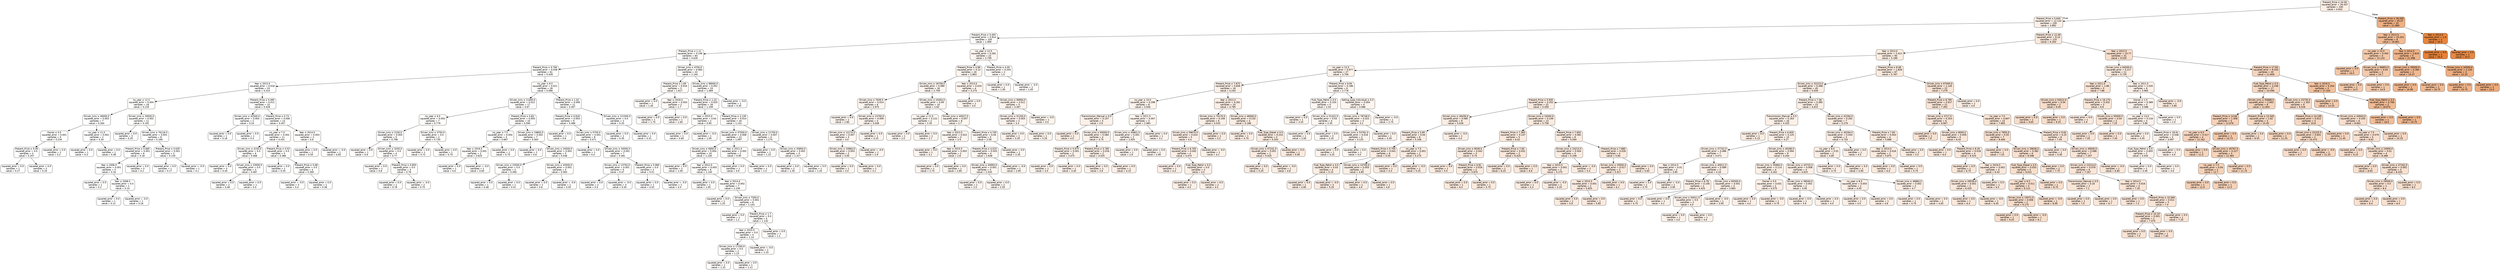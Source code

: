 digraph Tree {
node [shape=box, style="filled, rounded", color="black", fontname="helvetica"] ;
edge [fontname="helvetica"] ;
0 [label=<Present_Price &le; 24.56<br/>squared_error = 26.437<br/>samples = 240<br/>value = 4.642>, fillcolor="#fcefe5"] ;
1 [label=<Present_Price &le; 5.645<br/>squared_error = 12.132<br/>samples = 230<br/>value = 3.892>, fillcolor="#fcf1e9"] ;
0 -> 1 [labeldistance=2.5, labelangle=45, headlabel="True"] ;
2 [label=<Present_Price &le; 3.455<br/>squared_error = 0.914<br/>samples = 105<br/>value = 1.069>, fillcolor="#fefcfa"] ;
1 -> 2 ;
3 [label=<Present_Price &le; 1.11<br/>squared_error = 0.146<br/>samples = 83<br/>value = 0.626>, fillcolor="#fffdfc"] ;
2 -> 3 ;
4 [label=<Present_Price &le; 0.794<br/>squared_error = 0.038<br/>samples = 61<br/>value = 0.439>, fillcolor="#fffefd"] ;
3 -> 4 ;
5 [label=<Year &le; 2013.5<br/>squared_error = 0.018<br/>samples = 33<br/>value = 0.314>, fillcolor="#fffefe"] ;
4 -> 5 ;
6 [label=<no_year &le; 12.5<br/>squared_error = 0.004<br/>samples = 18<br/>value = 0.219>, fillcolor="#fffffe"] ;
5 -> 6 ;
7 [label=<Driven_kms &le; 46000.0<br/>squared_error = 0.003<br/>samples = 7<br/>value = 0.264>, fillcolor="#fffefe"] ;
6 -> 7 ;
8 [label=<Owner &le; 0.5<br/>squared_error = 0.001<br/>samples = 5<br/>value = 0.234>, fillcolor="#fffffe"] ;
7 -> 8 ;
9 [label=<Present_Price &le; 0.49<br/>squared_error = 0.0<br/>samples = 3<br/>value = 0.257>, fillcolor="#fffefe"] ;
8 -> 9 ;
10 [label=<squared_error = 0.0<br/>samples = 1<br/>value = 0.27>, fillcolor="#fffefe"] ;
9 -> 10 ;
11 [label=<squared_error = 0.0<br/>samples = 2<br/>value = 0.25>, fillcolor="#fffefe"] ;
9 -> 11 ;
12 [label=<squared_error = 0.0<br/>samples = 2<br/>value = 0.2>, fillcolor="#fffffe"] ;
8 -> 12 ;
13 [label=<no_year &le; 11.5<br/>squared_error = 0.002<br/>samples = 2<br/>value = 0.34>, fillcolor="#fffefe"] ;
7 -> 13 ;
14 [label=<squared_error = 0.0<br/>samples = 1<br/>value = 0.3>, fillcolor="#fffefe"] ;
13 -> 14 ;
15 [label=<squared_error = 0.0<br/>samples = 1<br/>value = 0.38>, fillcolor="#fffefd"] ;
13 -> 15 ;
16 [label=<Driven_kms &le; 29500.0<br/>squared_error = 0.002<br/>samples = 11<br/>value = 0.191>, fillcolor="#fffffe"] ;
6 -> 16 ;
17 [label=<squared_error = 0.0<br/>samples = 3<br/>value = 0.25>, fillcolor="#fffefe"] ;
16 -> 17 ;
18 [label=<Driven_kms &le; 76116.5<br/>squared_error = 0.001<br/>samples = 8<br/>value = 0.169>, fillcolor="#ffffff"] ;
16 -> 18 ;
19 [label=<Present_Price &le; 0.665<br/>squared_error = 0.001<br/>samples = 6<br/>value = 0.18>, fillcolor="#ffffff"] ;
18 -> 19 ;
20 [label=<Year &le; 2006.0<br/>squared_error = 0.001<br/>samples = 3<br/>value = 0.16>, fillcolor="#ffffff"] ;
19 -> 20 ;
21 [label=<squared_error = 0.0<br/>samples = 1<br/>value = 0.2>, fillcolor="#fffffe"] ;
20 -> 21 ;
22 [label=<Year &le; 2008.5<br/>squared_error = 0.0<br/>samples = 2<br/>value = 0.14>, fillcolor="#ffffff"] ;
20 -> 22 ;
23 [label=<squared_error = 0.0<br/>samples = 1<br/>value = 0.12>, fillcolor="#ffffff"] ;
22 -> 23 ;
24 [label=<squared_error = -0.0<br/>samples = 1<br/>value = 0.16>, fillcolor="#ffffff"] ;
22 -> 24 ;
25 [label=<squared_error = 0.0<br/>samples = 3<br/>value = 0.2>, fillcolor="#fffffe"] ;
19 -> 25 ;
26 [label=<Present_Price &le; 0.635<br/>squared_error = 0.001<br/>samples = 2<br/>value = 0.135>, fillcolor="#ffffff"] ;
18 -> 26 ;
27 [label=<squared_error = 0.0<br/>samples = 1<br/>value = 0.17>, fillcolor="#ffffff"] ;
26 -> 27 ;
28 [label=<squared_error = -0.0<br/>samples = 1<br/>value = 0.1>, fillcolor="#ffffff"] ;
26 -> 28 ;
29 [label=<Present_Price &le; 0.495<br/>squared_error = 0.011<br/>samples = 15<br/>value = 0.428>, fillcolor="#fffefd"] ;
5 -> 29 ;
30 [label=<Driven_kms &le; 42500.0<br/>squared_error = 0.004<br/>samples = 2<br/>value = 0.24>, fillcolor="#fffefe"] ;
29 -> 30 ;
31 [label=<squared_error = 0.0<br/>samples = 1<br/>value = 0.18>, fillcolor="#ffffff"] ;
30 -> 31 ;
32 [label=<squared_error = 0.0<br/>samples = 1<br/>value = 0.3>, fillcolor="#fffefe"] ;
30 -> 32 ;
33 [label=<Present_Price &le; 0.73<br/>squared_error = 0.006<br/>samples = 13<br/>value = 0.457>, fillcolor="#fffefd"] ;
29 -> 33 ;
34 [label=<no_year &le; 7.5<br/>squared_error = 0.002<br/>samples = 11<br/>value = 0.431>, fillcolor="#fffefd"] ;
33 -> 34 ;
35 [label=<Driven_kms &le; 4150.0<br/>squared_error = 0.0<br/>samples = 6<br/>value = 0.468>, fillcolor="#fffefd"] ;
34 -> 35 ;
36 [label=<squared_error = 0.0<br/>samples = 3<br/>value = 0.45>, fillcolor="#fffefd"] ;
35 -> 36 ;
37 [label=<Driven_kms &le; 23000.0<br/>squared_error = 0.0<br/>samples = 3<br/>value = 0.487>, fillcolor="#fffefd"] ;
35 -> 37 ;
38 [label=<squared_error = 0.0<br/>samples = 2<br/>value = 0.48>, fillcolor="#fffefd"] ;
37 -> 38 ;
39 [label=<squared_error = 0.0<br/>samples = 1<br/>value = 0.5>, fillcolor="#fffefd"] ;
37 -> 39 ;
40 [label=<Present_Price &le; 0.53<br/>squared_error = 0.0<br/>samples = 5<br/>value = 0.386>, fillcolor="#fffefd"] ;
34 -> 40 ;
41 [label=<squared_error = 0.0<br/>samples = 1<br/>value = 0.35>, fillcolor="#fffefe"] ;
40 -> 41 ;
42 [label=<Present_Price &le; 0.68<br/>squared_error = 0.0<br/>samples = 4<br/>value = 0.395>, fillcolor="#fffefd"] ;
40 -> 42 ;
43 [label=<squared_error = -0.0<br/>samples = 3<br/>value = 0.4>, fillcolor="#fffefd"] ;
42 -> 43 ;
44 [label=<squared_error = 0.0<br/>samples = 1<br/>value = 0.38>, fillcolor="#fffefd"] ;
42 -> 44 ;
45 [label=<Year &le; 2014.5<br/>squared_error = 0.003<br/>samples = 2<br/>value = 0.6>, fillcolor="#fffdfc"] ;
33 -> 45 ;
46 [label=<squared_error = 0.0<br/>samples = 1<br/>value = 0.55>, fillcolor="#fffdfc"] ;
45 -> 46 ;
47 [label=<squared_error = -0.0<br/>samples = 1<br/>value = 0.65>, fillcolor="#fffdfc"] ;
45 -> 47 ;
48 [label=<no_year &le; 8.5<br/>squared_error = 0.021<br/>samples = 28<br/>value = 0.586>, fillcolor="#fffdfc"] ;
4 -> 48 ;
49 [label=<Driven_kms &le; 11400.0<br/>squared_error = 0.012<br/>samples = 17<br/>value = 0.67>, fillcolor="#fffdfc"] ;
48 -> 49 ;
50 [label=<no_year &le; 6.5<br/>squared_error = 0.003<br/>samples = 7<br/>value = 0.779>, fillcolor="#fefdfb"] ;
49 -> 50 ;
51 [label=<Driven_kms &le; 2150.0<br/>squared_error = 0.003<br/>samples = 5<br/>value = 0.796>, fillcolor="#fefcfb"] ;
50 -> 51 ;
52 [label=<squared_error = 0.0<br/>samples = 1<br/>value = 0.9>, fillcolor="#fefcfa"] ;
51 -> 52 ;
53 [label=<Driven_kms &le; 3250.0<br/>squared_error = 0.0<br/>samples = 4<br/>value = 0.77>, fillcolor="#fffdfb"] ;
51 -> 53 ;
54 [label=<squared_error = 0.0<br/>samples = 1<br/>value = 0.8>, fillcolor="#fefcfb"] ;
53 -> 54 ;
55 [label=<Present_Price &le; 0.855<br/>squared_error = 0.0<br/>samples = 3<br/>value = 0.76>, fillcolor="#fffdfb"] ;
53 -> 55 ;
56 [label=<squared_error = 0.0<br/>samples = 1<br/>value = 0.78>, fillcolor="#fefdfb"] ;
55 -> 56 ;
57 [label=<squared_error = -0.0<br/>samples = 2<br/>value = 0.75>, fillcolor="#fffdfb"] ;
55 -> 57 ;
58 [label=<Driven_kms &le; 3750.0<br/>squared_error = 0.0<br/>samples = 2<br/>value = 0.735>, fillcolor="#fffdfb"] ;
50 -> 58 ;
59 [label=<squared_error = 0.0<br/>samples = 1<br/>value = 0.72>, fillcolor="#fffdfb"] ;
58 -> 59 ;
60 [label=<squared_error = 0.0<br/>samples = 1<br/>value = 0.75>, fillcolor="#fffdfb"] ;
58 -> 60 ;
61 [label=<Present_Price &le; 0.83<br/>squared_error = 0.005<br/>samples = 10<br/>value = 0.594>, fillcolor="#fffdfc"] ;
49 -> 61 ;
62 [label=<no_year &le; 7.5<br/>squared_error = 0.004<br/>samples = 3<br/>value = 0.667>, fillcolor="#fffdfc"] ;
61 -> 62 ;
63 [label=<Year &le; 2016.5<br/>squared_error = 0.001<br/>samples = 2<br/>value = 0.625>, fillcolor="#fffdfc"] ;
62 -> 63 ;
64 [label=<squared_error = 0.0<br/>samples = 1<br/>value = 0.6>, fillcolor="#fffdfc"] ;
63 -> 64 ;
65 [label=<squared_error = -0.0<br/>samples = 1<br/>value = 0.65>, fillcolor="#fffdfc"] ;
63 -> 65 ;
66 [label=<squared_error = 0.0<br/>samples = 1<br/>value = 0.75>, fillcolor="#fffdfb"] ;
62 -> 66 ;
67 [label=<Driven_kms &le; 19800.0<br/>squared_error = 0.002<br/>samples = 7<br/>value = 0.563>, fillcolor="#fffdfc"] ;
61 -> 67 ;
68 [label=<squared_error = 0.0<br/>samples = 2<br/>value = 0.6>, fillcolor="#fffdfc"] ;
67 -> 68 ;
69 [label=<Driven_kms &le; 24500.0<br/>squared_error = 0.002<br/>samples = 5<br/>value = 0.548>, fillcolor="#fffdfc"] ;
67 -> 69 ;
70 [label=<Driven_kms &le; 23500.0<br/>squared_error = 0.0<br/>samples = 2<br/>value = 0.495>, fillcolor="#fffefd"] ;
69 -> 70 ;
71 [label=<squared_error = 0.0<br/>samples = 1<br/>value = 0.48>, fillcolor="#fffefd"] ;
70 -> 71 ;
72 [label=<squared_error = 0.0<br/>samples = 1<br/>value = 0.51>, fillcolor="#fffefd"] ;
70 -> 72 ;
73 [label=<Driven_kms &le; 43500.0<br/>squared_error = 0.001<br/>samples = 3<br/>value = 0.583>, fillcolor="#fffdfc"] ;
69 -> 73 ;
74 [label=<squared_error = 0.0<br/>samples = 2<br/>value = 0.6>, fillcolor="#fffdfc"] ;
73 -> 74 ;
75 [label=<squared_error = -0.0<br/>samples = 1<br/>value = 0.55>, fillcolor="#fffdfc"] ;
73 -> 75 ;
76 [label=<Present_Price &le; 1.02<br/>squared_error = 0.006<br/>samples = 11<br/>value = 0.457>, fillcolor="#fffefd"] ;
48 -> 76 ;
77 [label=<Present_Price &le; 0.818<br/>squared_error = 0.003<br/>samples = 9<br/>value = 0.486>, fillcolor="#fffefd"] ;
76 -> 77 ;
78 [label=<squared_error = 0.0<br/>samples = 1<br/>value = 0.6>, fillcolor="#fffdfc"] ;
77 -> 78 ;
79 [label=<Driven_kms &le; 5750.0<br/>squared_error = 0.001<br/>samples = 8<br/>value = 0.471>, fillcolor="#fffefd"] ;
77 -> 79 ;
80 [label=<squared_error = 0.0<br/>samples = 1<br/>value = 0.4>, fillcolor="#fffefd"] ;
79 -> 80 ;
81 [label=<Driven_kms &le; 34500.0<br/>squared_error = 0.001<br/>samples = 7<br/>value = 0.481>, fillcolor="#fffefd"] ;
79 -> 81 ;
82 [label=<Driven_kms &le; 13750.0<br/>squared_error = 0.001<br/>samples = 5<br/>value = 0.47>, fillcolor="#fffefd"] ;
81 -> 82 ;
83 [label=<squared_error = 0.0<br/>samples = 2<br/>value = 0.5>, fillcolor="#fffefd"] ;
82 -> 83 ;
84 [label=<squared_error = -0.0<br/>samples = 3<br/>value = 0.45>, fillcolor="#fffefd"] ;
82 -> 84 ;
85 [label=<Present_Price &le; 0.965<br/>squared_error = 0.0<br/>samples = 2<br/>value = 0.51>, fillcolor="#fffefd"] ;
81 -> 85 ;
86 [label=<squared_error = 0.0<br/>samples = 1<br/>value = 0.52>, fillcolor="#fffdfd"] ;
85 -> 86 ;
87 [label=<squared_error = -0.0<br/>samples = 1<br/>value = 0.5>, fillcolor="#fffefd"] ;
85 -> 87 ;
88 [label=<Driven_kms &le; 121500.0<br/>squared_error = 0.0<br/>samples = 2<br/>value = 0.33>, fillcolor="#fffefe"] ;
76 -> 88 ;
89 [label=<squared_error = 0.0<br/>samples = 1<br/>value = 0.35>, fillcolor="#fffefe"] ;
88 -> 89 ;
90 [label=<squared_error = 0.0<br/>samples = 1<br/>value = 0.31>, fillcolor="#fffefe"] ;
88 -> 90 ;
91 [label=<Driven_kms &le; 4700.0<br/>squared_error = 0.083<br/>samples = 22<br/>value = 1.144>, fillcolor="#fefbf9"] ;
3 -> 91 ;
92 [label=<Present_Price &le; 1.69<br/>squared_error = 0.016<br/>samples = 3<br/>value = 1.617>, fillcolor="#fefaf6"] ;
91 -> 92 ;
93 [label=<squared_error = 0.0<br/>samples = 1<br/>value = 1.45>, fillcolor="#fefaf7"] ;
92 -> 93 ;
94 [label=<Year &le; 2016.5<br/>squared_error = 0.003<br/>samples = 2<br/>value = 1.7>, fillcolor="#fef9f6"] ;
92 -> 94 ;
95 [label=<squared_error = 0.0<br/>samples = 1<br/>value = 1.75>, fillcolor="#fef9f6"] ;
94 -> 95 ;
96 [label=<squared_error = 0.0<br/>samples = 1<br/>value = 1.65>, fillcolor="#fef9f6"] ;
94 -> 96 ;
97 [label=<Driven_kms &le; 88500.0<br/>squared_error = 0.052<br/>samples = 19<br/>value = 1.069>, fillcolor="#fefcfa"] ;
91 -> 97 ;
98 [label=<Present_Price &le; 1.23<br/>squared_error = 0.025<br/>samples = 18<br/>value = 1.109>, fillcolor="#fefbf9"] ;
97 -> 98 ;
99 [label=<Year &le; 2015.0<br/>squared_error = 0.04<br/>samples = 2<br/>value = 0.85>, fillcolor="#fefcfb"] ;
98 -> 99 ;
100 [label=<squared_error = 0.0<br/>samples = 1<br/>value = 0.65>, fillcolor="#fffdfc"] ;
99 -> 100 ;
101 [label=<squared_error = -0.0<br/>samples = 1<br/>value = 1.05>, fillcolor="#fefcfa"] ;
99 -> 101 ;
102 [label=<Present_Price &le; 2.135<br/>squared_error = 0.014<br/>samples = 16<br/>value = 1.141>, fillcolor="#fefbf9"] ;
98 -> 102 ;
103 [label=<Driven_kms &le; 37500.0<br/>squared_error = 0.008<br/>samples = 12<br/>value = 1.097>, fillcolor="#fefbf9"] ;
102 -> 103 ;
104 [label=<Driven_kms &le; 5850.0<br/>squared_error = 0.004<br/>samples = 10<br/>value = 1.126>, fillcolor="#fefbf9"] ;
103 -> 104 ;
105 [label=<squared_error = 0.0<br/>samples = 2<br/>value = 1.05>, fillcolor="#fefcfa"] ;
104 -> 105 ;
106 [label=<Year &le; 2012.0<br/>squared_error = 0.003<br/>samples = 8<br/>value = 1.145>, fillcolor="#fefbf9"] ;
104 -> 106 ;
107 [label=<squared_error = 0.0<br/>samples = 1<br/>value = 1.05>, fillcolor="#fefcfa"] ;
106 -> 107 ;
108 [label=<Year &le; 2014.0<br/>squared_error = 0.002<br/>samples = 7<br/>value = 1.159>, fillcolor="#fefbf9"] ;
106 -> 108 ;
109 [label=<squared_error = 0.0<br/>samples = 1<br/>value = 1.25>, fillcolor="#fefbf8"] ;
108 -> 109 ;
110 [label=<Driven_kms &le; 7350.0<br/>squared_error = 0.001<br/>samples = 6<br/>value = 1.143>, fillcolor="#fefbf9"] ;
108 -> 110 ;
111 [label=<squared_error = 0.0<br/>samples = 1<br/>value = 1.2>, fillcolor="#fefbf9"] ;
110 -> 111 ;
112 [label=<Present_Price &le; 1.7<br/>squared_error = 0.0<br/>samples = 5<br/>value = 1.132>, fillcolor="#fefbf9"] ;
110 -> 112 ;
113 [label=<Year &le; 2015.5<br/>squared_error = 0.0<br/>samples = 4<br/>value = 1.14>, fillcolor="#fefbf9"] ;
112 -> 113 ;
114 [label=<Driven_kms &le; 17250.0<br/>squared_error = 0.0<br/>samples = 2<br/>value = 1.13>, fillcolor="#fefbf9"] ;
113 -> 114 ;
115 [label=<squared_error = 0.0<br/>samples = 1<br/>value = 1.15>, fillcolor="#fefbf9"] ;
114 -> 115 ;
116 [label=<squared_error = 0.0<br/>samples = 1<br/>value = 1.11>, fillcolor="#fefbf9"] ;
114 -> 116 ;
117 [label=<squared_error = -0.0<br/>samples = 2<br/>value = 1.15>, fillcolor="#fefbf9"] ;
113 -> 117 ;
118 [label=<squared_error = 0.0<br/>samples = 1<br/>value = 1.1>, fillcolor="#fefbf9"] ;
112 -> 118 ;
119 [label=<Year &le; 2011.0<br/>squared_error = 0.002<br/>samples = 2<br/>value = 0.95>, fillcolor="#fefcfa"] ;
103 -> 119 ;
120 [label=<squared_error = 0.0<br/>samples = 1<br/>value = 0.9>, fillcolor="#fefcfa"] ;
119 -> 120 ;
121 [label=<squared_error = 0.0<br/>samples = 1<br/>value = 1.0>, fillcolor="#fefcfa"] ;
119 -> 121 ;
122 [label=<Driven_kms &le; 11750.0<br/>squared_error = 0.007<br/>samples = 4<br/>value = 1.275>, fillcolor="#fefbf8"] ;
102 -> 122 ;
123 [label=<squared_error = 0.0<br/>samples = 1<br/>value = 1.15>, fillcolor="#fefbf9"] ;
122 -> 123 ;
124 [label=<Driven_kms &le; 35850.0<br/>squared_error = 0.002<br/>samples = 3<br/>value = 1.317>, fillcolor="#fefbf8"] ;
122 -> 124 ;
125 [label=<squared_error = 0.0<br/>samples = 2<br/>value = 1.35>, fillcolor="#fefaf8"] ;
124 -> 125 ;
126 [label=<squared_error = 0.0<br/>samples = 1<br/>value = 1.25>, fillcolor="#fefbf8"] ;
124 -> 126 ;
127 [label=<squared_error = -0.0<br/>samples = 1<br/>value = 0.35>, fillcolor="#fffefe"] ;
97 -> 127 ;
128 [label=<no_year &le; 12.5<br/>squared_error = 0.281<br/>samples = 22<br/>value = 2.739>, fillcolor="#fdf5f0"] ;
2 -> 128 ;
129 [label=<Present_Price &le; 4.99<br/>squared_error = 0.12<br/>samples = 20<br/>value = 2.863>, fillcolor="#fdf5ef"] ;
128 -> 129 ;
130 [label=<Driven_kms &le; 18758.5<br/>squared_error = 0.089<br/>samples = 16<br/>value = 2.759>, fillcolor="#fdf5f0"] ;
129 -> 130 ;
131 [label=<Driven_kms &le; 7639.5<br/>squared_error = 0.014<br/>samples = 6<br/>value = 2.975>, fillcolor="#fdf5ef"] ;
130 -> 131 ;
132 [label=<squared_error = 0.0<br/>samples = 2<br/>value = 2.85>, fillcolor="#fdf5ef"] ;
131 -> 132 ;
133 [label=<Driven_kms &le; 13750.0<br/>squared_error = 0.009<br/>samples = 4<br/>value = 3.038>, fillcolor="#fdf4ee"] ;
131 -> 133 ;
134 [label=<Driven_kms &le; 12174.5<br/>squared_error = 0.007<br/>samples = 3<br/>value = 3.0>, fillcolor="#fdf5ef"] ;
133 -> 134 ;
135 [label=<Driven_kms &le; 10964.0<br/>squared_error = 0.003<br/>samples = 2<br/>value = 3.05>, fillcolor="#fdf4ee"] ;
134 -> 135 ;
136 [label=<squared_error = 0.0<br/>samples = 1<br/>value = 3.0>, fillcolor="#fdf5ef"] ;
135 -> 136 ;
137 [label=<squared_error = 0.0<br/>samples = 1<br/>value = 3.1>, fillcolor="#fdf4ee"] ;
135 -> 137 ;
138 [label=<squared_error = -0.0<br/>samples = 1<br/>value = 2.9>, fillcolor="#fdf5ef"] ;
134 -> 138 ;
139 [label=<squared_error = 0.0<br/>samples = 1<br/>value = 3.15>, fillcolor="#fdf4ee"] ;
133 -> 139 ;
140 [label=<Driven_kms &le; 24354.5<br/>squared_error = 0.09<br/>samples = 10<br/>value = 2.63>, fillcolor="#fdf6f1"] ;
130 -> 140 ;
141 [label=<no_year &le; 11.5<br/>squared_error = 0.122<br/>samples = 2<br/>value = 2.35>, fillcolor="#fdf7f2"] ;
140 -> 141 ;
142 [label=<squared_error = 0.0<br/>samples = 1<br/>value = 2.0>, fillcolor="#fef8f4"] ;
141 -> 142 ;
143 [label=<squared_error = 0.0<br/>samples = 1<br/>value = 2.7>, fillcolor="#fdf6f0"] ;
141 -> 143 ;
144 [label=<Driven_kms &le; 40527.5<br/>squared_error = 0.057<br/>samples = 8<br/>value = 2.7>, fillcolor="#fdf6f0"] ;
140 -> 144 ;
145 [label=<Year &le; 2013.5<br/>squared_error = 0.022<br/>samples = 3<br/>value = 2.9>, fillcolor="#fdf5ef"] ;
144 -> 145 ;
146 [label=<squared_error = 0.0<br/>samples = 1<br/>value = 3.1>, fillcolor="#fdf4ee"] ;
145 -> 146 ;
147 [label=<Year &le; 2015.5<br/>squared_error = 0.003<br/>samples = 2<br/>value = 2.8>, fillcolor="#fdf5f0"] ;
145 -> 147 ;
148 [label=<squared_error = 0.0<br/>samples = 1<br/>value = 2.75>, fillcolor="#fdf5f0"] ;
147 -> 148 ;
149 [label=<squared_error = 0.0<br/>samples = 1<br/>value = 2.85>, fillcolor="#fdf5ef"] ;
147 -> 149 ;
150 [label=<Present_Price &le; 4.745<br/>squared_error = 0.04<br/>samples = 5<br/>value = 2.58>, fillcolor="#fdf6f1"] ;
144 -> 150 ;
151 [label=<Present_Price &le; 4.515<br/>squared_error = 0.033<br/>samples = 4<br/>value = 2.638>, fillcolor="#fdf6f1"] ;
150 -> 151 ;
152 [label=<Driven_kms &le; 45993.0<br/>squared_error = 0.001<br/>samples = 3<br/>value = 2.533>, fillcolor="#fdf6f1"] ;
151 -> 152 ;
153 [label=<squared_error = 0.0<br/>samples = 1<br/>value = 2.5>, fillcolor="#fdf6f1"] ;
152 -> 153 ;
154 [label=<squared_error = 0.0<br/>samples = 2<br/>value = 2.55>, fillcolor="#fdf6f1"] ;
152 -> 154 ;
155 [label=<squared_error = -0.0<br/>samples = 1<br/>value = 2.95>, fillcolor="#fdf5ef"] ;
151 -> 155 ;
156 [label=<squared_error = 0.0<br/>samples = 1<br/>value = 2.35>, fillcolor="#fdf7f2"] ;
150 -> 156 ;
157 [label=<Year &le; 2013.0<br/>squared_error = 0.033<br/>samples = 4<br/>value = 3.275>, fillcolor="#fdf4ed"] ;
129 -> 157 ;
158 [label=<squared_error = 0.0<br/>samples = 1<br/>value = 3.0>, fillcolor="#fdf5ef"] ;
157 -> 158 ;
159 [label=<Driven_kms &le; 36994.0<br/>squared_error = 0.011<br/>samples = 3<br/>value = 3.367>, fillcolor="#fdf3ec"] ;
157 -> 159 ;
160 [label=<Driven_kms &le; 31250.0<br/>squared_error = 0.003<br/>samples = 2<br/>value = 3.3>, fillcolor="#fdf3ed"] ;
159 -> 160 ;
161 [label=<squared_error = 0.0<br/>samples = 1<br/>value = 3.35>, fillcolor="#fdf3ed"] ;
160 -> 161 ;
162 [label=<squared_error = 0.0<br/>samples = 1<br/>value = 3.25>, fillcolor="#fdf4ed"] ;
160 -> 162 ;
163 [label=<squared_error = -0.0<br/>samples = 1<br/>value = 3.5>, fillcolor="#fcf3ec"] ;
159 -> 163 ;
164 [label=<Present_Price &le; 4.05<br/>squared_error = 0.203<br/>samples = 2<br/>value = 1.5>, fillcolor="#fefaf7"] ;
128 -> 164 ;
165 [label=<squared_error = 0.0<br/>samples = 1<br/>value = 1.95>, fillcolor="#fef8f5"] ;
164 -> 165 ;
166 [label=<squared_error = -0.0<br/>samples = 1<br/>value = 1.05>, fillcolor="#fefcfa"] ;
164 -> 166 ;
167 [label=<Present_Price &le; 12.49<br/>squared_error = 9.23<br/>samples = 125<br/>value = 6.264>, fillcolor="#fae9dc"] ;
1 -> 167 ;
168 [label=<Year &le; 2013.5<br/>squared_error = 2.412<br/>samples = 94<br/>value = 5.189>, fillcolor="#fbede2"] ;
167 -> 168 ;
169 [label=<no_year &le; 12.5<br/>squared_error = 0.977<br/>samples = 27<br/>value = 3.756>, fillcolor="#fcf2ea"] ;
168 -> 169 ;
170 [label=<Present_Price &le; 7.875<br/>squared_error = 0.656<br/>samples = 18<br/>value = 4.244>, fillcolor="#fcf0e7"] ;
169 -> 170 ;
171 [label=<no_year &le; 10.5<br/>squared_error = 0.298<br/>samples = 8<br/>value = 3.556>, fillcolor="#fcf3eb"] ;
170 -> 171 ;
172 [label=<Transmission_Manual &le; 0.5<br/>squared_error = 0.157<br/>samples = 5<br/>value = 3.9>, fillcolor="#fcf1e9"] ;
171 -> 172 ;
173 [label=<squared_error = 0.0<br/>samples = 1<br/>value = 4.5>, fillcolor="#fcefe6"] ;
172 -> 173 ;
174 [label=<Driven_kms &le; 50000.0<br/>squared_error = 0.084<br/>samples = 4<br/>value = 3.75>, fillcolor="#fcf2ea"] ;
172 -> 174 ;
175 [label=<Present_Price &le; 5.975<br/>squared_error = 0.001<br/>samples = 2<br/>value = 3.475>, fillcolor="#fcf3ec"] ;
174 -> 175 ;
176 [label=<squared_error = 0.0<br/>samples = 1<br/>value = 3.5>, fillcolor="#fcf3ec"] ;
175 -> 176 ;
177 [label=<squared_error = 0.0<br/>samples = 1<br/>value = 3.45>, fillcolor="#fdf3ec"] ;
175 -> 177 ;
178 [label=<Present_Price &le; 5.785<br/>squared_error = 0.016<br/>samples = 2<br/>value = 4.025>, fillcolor="#fcf1e9"] ;
174 -> 178 ;
179 [label=<squared_error = 0.0<br/>samples = 1<br/>value = 3.9>, fillcolor="#fcf1e9"] ;
178 -> 179 ;
180 [label=<squared_error = 0.0<br/>samples = 1<br/>value = 4.15>, fillcolor="#fcf0e8"] ;
178 -> 180 ;
181 [label=<Year &le; 2011.5<br/>squared_error = 0.007<br/>samples = 3<br/>value = 2.983>, fillcolor="#fdf5ef"] ;
171 -> 181 ;
182 [label=<Driven_kms &le; 40801.0<br/>squared_error = 0.001<br/>samples = 2<br/>value = 2.925>, fillcolor="#fdf5ef"] ;
181 -> 182 ;
183 [label=<squared_error = 0.0<br/>samples = 1<br/>value = 2.9>, fillcolor="#fdf5ef"] ;
182 -> 183 ;
184 [label=<squared_error = 0.0<br/>samples = 1<br/>value = 2.95>, fillcolor="#fdf5ef"] ;
182 -> 184 ;
185 [label=<squared_error = 0.0<br/>samples = 1<br/>value = 3.1>, fillcolor="#fdf4ee"] ;
181 -> 185 ;
186 [label=<Year &le; 2012.5<br/>squared_error = 0.261<br/>samples = 10<br/>value = 4.795>, fillcolor="#fceee4"] ;
170 -> 186 ;
187 [label=<Driven_kms &le; 70170.5<br/>squared_error = 0.109<br/>samples = 6<br/>value = 4.533>, fillcolor="#fcefe6"] ;
186 -> 187 ;
188 [label=<Driven_kms &le; 59670.5<br/>squared_error = 0.024<br/>samples = 5<br/>value = 4.4>, fillcolor="#fcefe7"] ;
187 -> 188 ;
189 [label=<Present_Price &le; 8.705<br/>squared_error = 0.002<br/>samples = 4<br/>value = 4.475>, fillcolor="#fcefe6"] ;
188 -> 189 ;
190 [label=<squared_error = 0.0<br/>samples = 1<br/>value = 4.4>, fillcolor="#fcefe7"] ;
189 -> 190 ;
191 [label=<Fuel_Type_Petrol &le; 0.5<br/>squared_error = 0.0<br/>samples = 3<br/>value = 4.5>, fillcolor="#fcefe6"] ;
189 -> 191 ;
192 [label=<squared_error = 0.0<br/>samples = 1<br/>value = 4.5>, fillcolor="#fcefe6"] ;
191 -> 192 ;
193 [label=<squared_error = 0.0<br/>samples = 2<br/>value = 4.5>, fillcolor="#fcefe6"] ;
191 -> 193 ;
194 [label=<squared_error = -0.0<br/>samples = 1<br/>value = 4.1>, fillcolor="#fcf1e8"] ;
188 -> 194 ;
195 [label=<squared_error = 0.0<br/>samples = 1<br/>value = 5.2>, fillcolor="#fbede2"] ;
187 -> 195 ;
196 [label=<Driven_kms &le; 46000.0<br/>squared_error = 0.232<br/>samples = 4<br/>value = 5.188>, fillcolor="#fbede2"] ;
186 -> 196 ;
197 [label=<squared_error = 0.0<br/>samples = 1<br/>value = 4.75>, fillcolor="#fceee5"] ;
196 -> 197 ;
198 [label=<Fuel_Type_Diesel &le; 0.5<br/>squared_error = 0.224<br/>samples = 3<br/>value = 5.333>, fillcolor="#fbece1"] ;
196 -> 198 ;
199 [label=<Driven_kms &le; 57241.5<br/>squared_error = 0.051<br/>samples = 2<br/>value = 5.025>, fillcolor="#fbede3"] ;
198 -> 199 ;
200 [label=<squared_error = 0.0<br/>samples = 1<br/>value = 5.25>, fillcolor="#fbece2"] ;
199 -> 200 ;
201 [label=<squared_error = -0.0<br/>samples = 1<br/>value = 4.8>, fillcolor="#fbeee4"] ;
199 -> 201 ;
202 [label=<squared_error = 0.0<br/>samples = 1<br/>value = 5.95>, fillcolor="#fbeade"] ;
198 -> 202 ;
203 [label=<Present_Price &le; 8.94<br/>squared_error = 0.186<br/>samples = 9<br/>value = 2.778>, fillcolor="#fdf5f0"] ;
169 -> 203 ;
204 [label=<Fuel_Type_Petrol &le; 0.5<br/>squared_error = 0.154<br/>samples = 5<br/>value = 2.53>, fillcolor="#fdf6f1"] ;
203 -> 204 ;
205 [label=<squared_error = 0.0<br/>samples = 1<br/>value = 3.25>, fillcolor="#fdf4ed"] ;
204 -> 205 ;
206 [label=<Driven_kms &le; 51322.5<br/>squared_error = 0.03<br/>samples = 4<br/>value = 2.35>, fillcolor="#fdf7f2"] ;
204 -> 206 ;
207 [label=<squared_error = 0.0<br/>samples = 1<br/>value = 2.65>, fillcolor="#fdf6f1"] ;
206 -> 207 ;
208 [label=<squared_error = 0.0<br/>samples = 3<br/>value = 2.25>, fillcolor="#fdf7f3"] ;
206 -> 208 ;
209 [label=<Selling_type_Individual &le; 0.5<br/>squared_error = 0.054<br/>samples = 4<br/>value = 3.088>, fillcolor="#fdf4ee"] ;
203 -> 209 ;
210 [label=<Driven_kms &le; 78748.0<br/>squared_error = 0.022<br/>samples = 3<br/>value = 3.2>, fillcolor="#fdf4ed"] ;
209 -> 210 ;
211 [label=<Driven_kms &le; 53781.0<br/>squared_error = 0.016<br/>samples = 2<br/>value = 3.125>, fillcolor="#fdf4ee"] ;
210 -> 211 ;
212 [label=<squared_error = 0.0<br/>samples = 1<br/>value = 3.25>, fillcolor="#fdf4ed"] ;
211 -> 212 ;
213 [label=<squared_error = 0.0<br/>samples = 1<br/>value = 3.0>, fillcolor="#fdf5ef"] ;
211 -> 213 ;
214 [label=<squared_error = 0.0<br/>samples = 1<br/>value = 3.35>, fillcolor="#fdf3ed"] ;
210 -> 214 ;
215 [label=<squared_error = -0.0<br/>samples = 1<br/>value = 2.75>, fillcolor="#fdf5f0"] ;
209 -> 215 ;
216 [label=<Present_Price &le; 8.08<br/>squared_error = 1.828<br/>samples = 67<br/>value = 5.767>, fillcolor="#fbebdf"] ;
168 -> 216 ;
217 [label=<Driven_kms &le; 32223.0<br/>squared_error = 0.498<br/>samples = 45<br/>value = 5.028>, fillcolor="#fbede3"] ;
216 -> 217 ;
218 [label=<Present_Price &le; 5.935<br/>squared_error = 0.252<br/>samples = 22<br/>value = 5.459>, fillcolor="#fbece1"] ;
217 -> 218 ;
219 [label=<Driven_kms &le; 26439.0<br/>squared_error = 0.085<br/>samples = 9<br/>value = 5.028>, fillcolor="#fbede3"] ;
218 -> 219 ;
220 [label=<Present_Price &le; 5.85<br/>squared_error = 0.04<br/>samples = 8<br/>value = 5.106>, fillcolor="#fbede3"] ;
219 -> 220 ;
221 [label=<Present_Price &le; 5.705<br/>squared_error = 0.041<br/>samples = 6<br/>value = 5.05>, fillcolor="#fbede3"] ;
220 -> 221 ;
222 [label=<Fuel_Type_Petrol &le; 0.5<br/>squared_error = 0.03<br/>samples = 4<br/>value = 5.15>, fillcolor="#fbede2"] ;
221 -> 222 ;
223 [label=<squared_error = 0.0<br/>samples = 1<br/>value = 4.85>, fillcolor="#fbeee4"] ;
222 -> 223 ;
224 [label=<squared_error = -0.0<br/>samples = 3<br/>value = 5.25>, fillcolor="#fbece2"] ;
222 -> 224 ;
225 [label=<Driven_kms &le; 10700.0<br/>squared_error = 0.003<br/>samples = 2<br/>value = 4.85>, fillcolor="#fbeee4"] ;
221 -> 225 ;
226 [label=<squared_error = 0.0<br/>samples = 1<br/>value = 4.9>, fillcolor="#fbeee4"] ;
225 -> 226 ;
227 [label=<squared_error = 0.0<br/>samples = 1<br/>value = 4.8>, fillcolor="#fbeee4"] ;
225 -> 227 ;
228 [label=<no_year &le; 7.5<br/>squared_error = 0.001<br/>samples = 2<br/>value = 5.275>, fillcolor="#fbece2"] ;
220 -> 228 ;
229 [label=<squared_error = 0.0<br/>samples = 1<br/>value = 5.3>, fillcolor="#fbece1"] ;
228 -> 229 ;
230 [label=<squared_error = -0.0<br/>samples = 1<br/>value = 5.25>, fillcolor="#fbece2"] ;
228 -> 230 ;
231 [label=<squared_error = -0.0<br/>samples = 1<br/>value = 4.4>, fillcolor="#fcefe7"] ;
219 -> 231 ;
232 [label=<Driven_kms &le; 16350.0<br/>squared_error = 0.149<br/>samples = 13<br/>value = 5.758>, fillcolor="#fbebdf"] ;
218 -> 232 ;
233 [label=<Present_Price &le; 7.365<br/>squared_error = 0.147<br/>samples = 5<br/>value = 6.02>, fillcolor="#fbeadd"] ;
232 -> 233 ;
234 [label=<Driven_kms &le; 9039.5<br/>squared_error = 0.042<br/>samples = 3<br/>value = 5.75>, fillcolor="#fbebdf"] ;
233 -> 234 ;
235 [label=<squared_error = 0.0<br/>samples = 1<br/>value = 5.5>, fillcolor="#fbece0"] ;
234 -> 235 ;
236 [label=<Present_Price &le; 6.81<br/>squared_error = 0.016<br/>samples = 2<br/>value = 5.875>, fillcolor="#fbeade"] ;
234 -> 236 ;
237 [label=<squared_error = 0.0<br/>samples = 1<br/>value = 6.0>, fillcolor="#fbeade"] ;
236 -> 237 ;
238 [label=<squared_error = 0.0<br/>samples = 1<br/>value = 5.75>, fillcolor="#fbebdf"] ;
236 -> 238 ;
239 [label=<Present_Price &le; 7.65<br/>squared_error = 0.031<br/>samples = 2<br/>value = 6.425>, fillcolor="#fae8db"] ;
233 -> 239 ;
240 [label=<squared_error = 0.0<br/>samples = 1<br/>value = 6.25>, fillcolor="#fae9dc"] ;
239 -> 240 ;
241 [label=<squared_error = 0.0<br/>samples = 1<br/>value = 6.6>, fillcolor="#fae8da"] ;
239 -> 241 ;
242 [label=<Present_Price &le; 7.655<br/>squared_error = 0.081<br/>samples = 8<br/>value = 5.594>, fillcolor="#fbebe0"] ;
232 -> 242 ;
243 [label=<Driven_kms &le; 24213.5<br/>squared_error = 0.004<br/>samples = 4<br/>value = 5.338>, fillcolor="#fbece1"] ;
242 -> 243 ;
244 [label=<Year &le; 2015.0<br/>squared_error = 0.001<br/>samples = 2<br/>value = 5.275>, fillcolor="#fbece2"] ;
243 -> 244 ;
245 [label=<squared_error = 0.0<br/>samples = 1<br/>value = 5.3>, fillcolor="#fbece1"] ;
244 -> 245 ;
246 [label=<squared_error = -0.0<br/>samples = 1<br/>value = 5.25>, fillcolor="#fbece2"] ;
244 -> 246 ;
247 [label=<squared_error = -0.0<br/>samples = 2<br/>value = 5.4>, fillcolor="#fbece1"] ;
243 -> 247 ;
248 [label=<Present_Price &le; 7.885<br/>squared_error = 0.026<br/>samples = 4<br/>value = 5.85>, fillcolor="#fbeade"] ;
242 -> 248 ;
249 [label=<Driven_kms &le; 25935.0<br/>squared_error = 0.017<br/>samples = 3<br/>value = 5.917>, fillcolor="#fbeade"] ;
248 -> 249 ;
250 [label=<Year &le; 2015.5<br/>squared_error = 0.001<br/>samples = 2<br/>value = 5.825>, fillcolor="#fbeadf"] ;
249 -> 250 ;
251 [label=<squared_error = 0.0<br/>samples = 1<br/>value = 5.8>, fillcolor="#fbeadf"] ;
250 -> 251 ;
252 [label=<squared_error = 0.0<br/>samples = 1<br/>value = 5.85>, fillcolor="#fbeade"] ;
250 -> 252 ;
253 [label=<squared_error = 0.0<br/>samples = 1<br/>value = 6.1>, fillcolor="#fbe9dd"] ;
249 -> 253 ;
254 [label=<squared_error = 0.0<br/>samples = 1<br/>value = 5.65>, fillcolor="#fbebe0"] ;
248 -> 254 ;
255 [label=<Present_Price &le; 7.38<br/>squared_error = 0.385<br/>samples = 23<br/>value = 4.615>, fillcolor="#fcefe5"] ;
217 -> 255 ;
256 [label=<Transmission_Manual &le; 0.5<br/>squared_error = 0.163<br/>samples = 16<br/>value = 4.325>, fillcolor="#fcf0e7"] ;
255 -> 256 ;
257 [label=<squared_error = 0.0<br/>samples = 1<br/>value = 5.15>, fillcolor="#fbede2"] ;
256 -> 257 ;
258 [label=<Present_Price &le; 6.835<br/>squared_error = 0.125<br/>samples = 15<br/>value = 4.27>, fillcolor="#fcf0e7"] ;
256 -> 258 ;
259 [label=<Driven_kms &le; 37742.5<br/>squared_error = 0.086<br/>samples = 7<br/>value = 4.071>, fillcolor="#fcf1e8"] ;
258 -> 259 ;
260 [label=<Year &le; 2014.5<br/>squared_error = 0.01<br/>samples = 2<br/>value = 3.85>, fillcolor="#fcf1ea"] ;
259 -> 260 ;
261 [label=<squared_error = 0.0<br/>samples = 1<br/>value = 3.75>, fillcolor="#fcf2ea"] ;
260 -> 261 ;
262 [label=<squared_error = -0.0<br/>samples = 1<br/>value = 3.95>, fillcolor="#fcf1e9"] ;
260 -> 262 ;
263 [label=<Driven_kms &le; 40011.5<br/>squared_error = 0.089<br/>samples = 5<br/>value = 4.16>, fillcolor="#fcf0e8"] ;
259 -> 263 ;
264 [label=<Present_Price &le; 6.78<br/>squared_error = 0.106<br/>samples = 2<br/>value = 4.425>, fillcolor="#fcefe6"] ;
263 -> 264 ;
265 [label=<squared_error = 0.0<br/>samples = 1<br/>value = 4.75>, fillcolor="#fceee5"] ;
264 -> 265 ;
266 [label=<squared_error = 0.0<br/>samples = 1<br/>value = 4.1>, fillcolor="#fcf1e8"] ;
264 -> 266 ;
267 [label=<Driven_kms &le; 65500.0<br/>squared_error = 0.001<br/>samples = 3<br/>value = 3.983>, fillcolor="#fcf1e9"] ;
263 -> 267 ;
268 [label=<Driven_kms &le; 50011.5<br/>squared_error = 0.0<br/>samples = 2<br/>value = 4.0>, fillcolor="#fcf1e9"] ;
267 -> 268 ;
269 [label=<squared_error = 0.0<br/>samples = 1<br/>value = 4.0>, fillcolor="#fcf1e9"] ;
268 -> 269 ;
270 [label=<squared_error = 0.0<br/>samples = 1<br/>value = 4.0>, fillcolor="#fcf1e9"] ;
268 -> 270 ;
271 [label=<squared_error = -0.0<br/>samples = 1<br/>value = 3.95>, fillcolor="#fcf1e9"] ;
267 -> 271 ;
272 [label=<Driven_kms &le; 40280.0<br/>squared_error = 0.094<br/>samples = 8<br/>value = 4.444>, fillcolor="#fcefe6"] ;
258 -> 272 ;
273 [label=<Driven_kms &le; 35960.0<br/>squared_error = 0.114<br/>samples = 4<br/>value = 4.262>, fillcolor="#fcf0e7"] ;
272 -> 273 ;
274 [label=<Owner &le; 0.5<br/>squared_error = 0.031<br/>samples = 2<br/>value = 4.575>, fillcolor="#fcefe6"] ;
273 -> 274 ;
275 [label=<squared_error = 0.0<br/>samples = 1<br/>value = 4.4>, fillcolor="#fcefe7"] ;
274 -> 275 ;
276 [label=<squared_error = -0.0<br/>samples = 1<br/>value = 4.75>, fillcolor="#fceee5"] ;
274 -> 276 ;
277 [label=<Driven_kms &le; 38040.0<br/>squared_error = 0.002<br/>samples = 2<br/>value = 3.95>, fillcolor="#fcf1e9"] ;
273 -> 277 ;
278 [label=<squared_error = 0.0<br/>samples = 1<br/>value = 3.9>, fillcolor="#fcf1e9"] ;
277 -> 278 ;
279 [label=<squared_error = 0.0<br/>samples = 1<br/>value = 4.0>, fillcolor="#fcf1e9"] ;
277 -> 279 ;
280 [label=<Driven_kms &le; 43725.0<br/>squared_error = 0.008<br/>samples = 4<br/>value = 4.625>, fillcolor="#fcefe5"] ;
272 -> 280 ;
281 [label=<no_year &le; 8.5<br/>squared_error = 0.003<br/>samples = 2<br/>value = 4.55>, fillcolor="#fcefe6"] ;
280 -> 281 ;
282 [label=<squared_error = 0.0<br/>samples = 1<br/>value = 4.5>, fillcolor="#fcefe6"] ;
281 -> 282 ;
283 [label=<squared_error = 0.0<br/>samples = 1<br/>value = 4.6>, fillcolor="#fcefe5"] ;
281 -> 283 ;
284 [label=<Driven_kms &le; 46883.5<br/>squared_error = 0.002<br/>samples = 2<br/>value = 4.7>, fillcolor="#fceee5"] ;
280 -> 284 ;
285 [label=<squared_error = 0.0<br/>samples = 1<br/>value = 4.75>, fillcolor="#fceee5"] ;
284 -> 285 ;
286 [label=<squared_error = 0.0<br/>samples = 1<br/>value = 4.65>, fillcolor="#fcefe5"] ;
284 -> 286 ;
287 [label=<Driven_kms &le; 42294.0<br/>squared_error = 0.262<br/>samples = 7<br/>value = 5.279>, fillcolor="#fbece2"] ;
255 -> 287 ;
288 [label=<Driven_kms &le; 40294.0<br/>squared_error = 0.034<br/>samples = 3<br/>value = 4.733>, fillcolor="#fceee5"] ;
287 -> 288 ;
289 [label=<no_year &le; 8.5<br/>squared_error = 0.01<br/>samples = 2<br/>value = 4.85>, fillcolor="#fbeee4"] ;
288 -> 289 ;
290 [label=<squared_error = 0.0<br/>samples = 1<br/>value = 4.75>, fillcolor="#fceee5"] ;
289 -> 290 ;
291 [label=<squared_error = 0.0<br/>samples = 1<br/>value = 4.95>, fillcolor="#fbede3"] ;
289 -> 291 ;
292 [label=<squared_error = 0.0<br/>samples = 1<br/>value = 4.5>, fillcolor="#fcefe6"] ;
288 -> 292 ;
293 [label=<Present_Price &le; 7.83<br/>squared_error = 0.043<br/>samples = 4<br/>value = 5.688>, fillcolor="#fbebdf"] ;
287 -> 293 ;
294 [label=<Year &le; 2014.5<br/>squared_error = 0.016<br/>samples = 2<br/>value = 5.875>, fillcolor="#fbeade"] ;
293 -> 294 ;
295 [label=<squared_error = 0.0<br/>samples = 1<br/>value = 6.0>, fillcolor="#fbeade"] ;
294 -> 295 ;
296 [label=<squared_error = 0.0<br/>samples = 1<br/>value = 5.75>, fillcolor="#fbebdf"] ;
294 -> 296 ;
297 [label=<squared_error = 0.0<br/>samples = 2<br/>value = 5.5>, fillcolor="#fbece0"] ;
293 -> 297 ;
298 [label=<Driven_kms &le; 67000.0<br/>squared_error = 1.145<br/>samples = 22<br/>value = 7.279>, fillcolor="#fae5d6"] ;
216 -> 298 ;
299 [label=<Present_Price &le; 8.795<br/>squared_error = 0.917<br/>samples = 21<br/>value = 7.392>, fillcolor="#fae5d6"] ;
298 -> 299 ;
300 [label=<Driven_kms &le; 3717.5<br/>squared_error = 0.353<br/>samples = 6<br/>value = 6.667>, fillcolor="#fae7da"] ;
299 -> 300 ;
301 [label=<squared_error = 0.0<br/>samples = 1<br/>value = 7.9>, fillcolor="#f9e3d3"] ;
300 -> 301 ;
302 [label=<Driven_kms &le; 8000.0<br/>squared_error = 0.059<br/>samples = 5<br/>value = 6.42>, fillcolor="#fae8db"] ;
300 -> 302 ;
303 [label=<squared_error = 0.0<br/>samples = 1<br/>value = 6.0>, fillcolor="#fbeade"] ;
302 -> 303 ;
304 [label=<Present_Price &le; 8.26<br/>squared_error = 0.018<br/>samples = 4<br/>value = 6.525>, fillcolor="#fae8db"] ;
302 -> 304 ;
305 [label=<squared_error = 0.0<br/>samples = 1<br/>value = 6.75>, fillcolor="#fae7d9"] ;
304 -> 305 ;
306 [label=<Year &le; 2016.5<br/>squared_error = 0.002<br/>samples = 3<br/>value = 6.45>, fillcolor="#fae8db"] ;
304 -> 306 ;
307 [label=<Driven_kms &le; 28539.0<br/>squared_error = 0.001<br/>samples = 2<br/>value = 6.425>, fillcolor="#fae8db"] ;
306 -> 307 ;
308 [label=<squared_error = 0.0<br/>samples = 1<br/>value = 6.4>, fillcolor="#fae8db"] ;
307 -> 308 ;
309 [label=<squared_error = -0.0<br/>samples = 1<br/>value = 6.45>, fillcolor="#fae8db"] ;
307 -> 309 ;
310 [label=<squared_error = 0.0<br/>samples = 1<br/>value = 6.5>, fillcolor="#fae8db"] ;
306 -> 310 ;
311 [label=<no_year &le; 7.5<br/>squared_error = 0.847<br/>samples = 15<br/>value = 7.683>, fillcolor="#f9e4d4"] ;
299 -> 311 ;
312 [label=<Driven_kms &le; 7955.0<br/>squared_error = 0.55<br/>samples = 7<br/>value = 8.406>, fillcolor="#f9e1d0"] ;
311 -> 312 ;
313 [label=<squared_error = 0.0<br/>samples = 1<br/>value = 7.25>, fillcolor="#fae5d6"] ;
312 -> 313 ;
314 [label=<Driven_kms &le; 28636.5<br/>squared_error = 0.382<br/>samples = 6<br/>value = 8.598>, fillcolor="#f9e0cf"] ;
312 -> 314 ;
315 [label=<Fuel_Type_Diesel &le; 0.5<br/>squared_error = 0.033<br/>samples = 4<br/>value = 9.022>, fillcolor="#f8dfcc"] ;
314 -> 315 ;
316 [label=<no_year &le; 6.5<br/>squared_error = 0.011<br/>samples = 3<br/>value = 9.113>, fillcolor="#f8decc"] ;
315 -> 316 ;
317 [label=<Driven_kms &le; 15071.0<br/>squared_error = 0.006<br/>samples = 2<br/>value = 9.175>, fillcolor="#f8decc"] ;
316 -> 317 ;
318 [label=<squared_error = 0.0<br/>samples = 1<br/>value = 9.25>, fillcolor="#f8decb"] ;
317 -> 318 ;
319 [label=<squared_error = -0.0<br/>samples = 1<br/>value = 9.1>, fillcolor="#f8dfcc"] ;
317 -> 319 ;
320 [label=<squared_error = -0.0<br/>samples = 1<br/>value = 8.99>, fillcolor="#f8dfcd"] ;
316 -> 320 ;
321 [label=<squared_error = 0.0<br/>samples = 1<br/>value = 8.75>, fillcolor="#f9e0ce"] ;
315 -> 321 ;
322 [label=<squared_error = 0.0<br/>samples = 2<br/>value = 7.75>, fillcolor="#f9e3d4"] ;
314 -> 322 ;
323 [label=<Present_Price &le; 9.65<br/>squared_error = 0.25<br/>samples = 8<br/>value = 7.05>, fillcolor="#fae6d8"] ;
311 -> 323 ;
324 [label=<squared_error = 0.0<br/>samples = 1<br/>value = 5.95>, fillcolor="#fbeade"] ;
323 -> 324 ;
325 [label=<Driven_kms &le; 49500.0<br/>squared_error = 0.088<br/>samples = 7<br/>value = 7.207>, fillcolor="#fae5d7"] ;
323 -> 325 ;
326 [label=<Driven_kms &le; 23214.0<br/>squared_error = 0.078<br/>samples = 6<br/>value = 7.267>, fillcolor="#fae5d6"] ;
325 -> 326 ;
327 [label=<Transmission_Manual &le; 0.5<br/>squared_error = 0.16<br/>samples = 2<br/>value = 7.1>, fillcolor="#fae6d7"] ;
326 -> 327 ;
328 [label=<squared_error = 0.0<br/>samples = 1<br/>value = 7.5>, fillcolor="#f9e4d5"] ;
327 -> 328 ;
329 [label=<squared_error = 0.0<br/>samples = 1<br/>value = 6.7>, fillcolor="#fae7da"] ;
327 -> 329 ;
330 [label=<Year &le; 2014.5<br/>squared_error = 0.016<br/>samples = 4<br/>value = 7.35>, fillcolor="#fae5d6"] ;
326 -> 330 ;
331 [label=<squared_error = 0.0<br/>samples = 1<br/>value = 7.2>, fillcolor="#fae5d7"] ;
330 -> 331 ;
332 [label=<Present_Price &le; 10.585<br/>squared_error = 0.012<br/>samples = 3<br/>value = 7.4>, fillcolor="#fae5d6"] ;
330 -> 332 ;
333 [label=<Present_Price &le; 10.19<br/>squared_error = 0.001<br/>samples = 2<br/>value = 7.475>, fillcolor="#fae4d5"] ;
332 -> 333 ;
334 [label=<squared_error = 0.0<br/>samples = 1<br/>value = 7.5>, fillcolor="#f9e4d5"] ;
333 -> 334 ;
335 [label=<squared_error = 0.0<br/>samples = 1<br/>value = 7.45>, fillcolor="#fae4d5"] ;
333 -> 335 ;
336 [label=<squared_error = 0.0<br/>samples = 1<br/>value = 7.25>, fillcolor="#fae5d6"] ;
332 -> 336 ;
337 [label=<squared_error = -0.0<br/>samples = 1<br/>value = 6.85>, fillcolor="#fae7d9"] ;
325 -> 337 ;
338 [label=<squared_error = 0.0<br/>samples = 1<br/>value = 4.9>, fillcolor="#fbeee4"] ;
298 -> 338 ;
339 [label=<Year &le; 2013.5<br/>squared_error = 15.77<br/>samples = 31<br/>value = 9.525>, fillcolor="#f8ddca"] ;
167 -> 339 ;
340 [label=<Driven_kms &le; 64500.0<br/>squared_error = 5.217<br/>samples = 11<br/>value = 5.735>, fillcolor="#fbebdf"] ;
339 -> 340 ;
341 [label=<Year &le; 2011.0<br/>squared_error = 1.96<br/>samples = 5<br/>value = 7.86>, fillcolor="#f9e3d3"] ;
340 -> 341 ;
342 [label=<Driven_kms &le; 54512.0<br/>squared_error = 0.04<br/>samples = 2<br/>value = 9.45>, fillcolor="#f8ddca"] ;
341 -> 342 ;
343 [label=<squared_error = 0.0<br/>samples = 1<br/>value = 9.65>, fillcolor="#f8ddc9"] ;
342 -> 343 ;
344 [label=<squared_error = 0.0<br/>samples = 1<br/>value = 9.25>, fillcolor="#f8decb"] ;
342 -> 344 ;
345 [label=<Present_Price &le; 16.175<br/>squared_error = 0.432<br/>samples = 3<br/>value = 6.8>, fillcolor="#fae7d9"] ;
341 -> 345 ;
346 [label=<squared_error = 0.0<br/>samples = 1<br/>value = 5.9>, fillcolor="#fbeade"] ;
345 -> 346 ;
347 [label=<Driven_kms &le; 50500.5<br/>squared_error = 0.04<br/>samples = 2<br/>value = 7.25>, fillcolor="#fae5d6"] ;
345 -> 347 ;
348 [label=<squared_error = 0.0<br/>samples = 1<br/>value = 7.05>, fillcolor="#fae6d8"] ;
347 -> 348 ;
349 [label=<squared_error = 0.0<br/>samples = 1<br/>value = 7.45>, fillcolor="#fae4d5"] ;
347 -> 349 ;
350 [label=<Year &le; 2011.5<br/>squared_error = 1.035<br/>samples = 6<br/>value = 3.965>, fillcolor="#fcf1e9"] ;
340 -> 350 ;
351 [label=<Owner &le; 1.5<br/>squared_error = 0.389<br/>samples = 5<br/>value = 3.588>, fillcolor="#fcf2eb"] ;
350 -> 351 ;
352 [label=<no_year &le; 13.0<br/>squared_error = 0.116<br/>samples = 4<br/>value = 3.86>, fillcolor="#fcf1ea"] ;
351 -> 352 ;
353 [label=<squared_error = 0.0<br/>samples = 1<br/>value = 4.35>, fillcolor="#fcf0e7"] ;
352 -> 353 ;
354 [label=<Present_Price &le; 18.91<br/>squared_error = 0.048<br/>samples = 3<br/>value = 3.697>, fillcolor="#fcf2eb"] ;
352 -> 354 ;
355 [label=<Fuel_Type_Petrol &le; 0.5<br/>squared_error = 0.003<br/>samples = 2<br/>value = 3.545>, fillcolor="#fcf3eb"] ;
354 -> 355 ;
356 [label=<squared_error = 0.0<br/>samples = 1<br/>value = 3.49>, fillcolor="#fcf3ec"] ;
355 -> 356 ;
357 [label=<squared_error = 0.0<br/>samples = 1<br/>value = 3.6>, fillcolor="#fcf2eb"] ;
355 -> 357 ;
358 [label=<squared_error = 0.0<br/>samples = 1<br/>value = 4.0>, fillcolor="#fcf1e9"] ;
354 -> 358 ;
359 [label=<squared_error = 0.0<br/>samples = 1<br/>value = 2.5>, fillcolor="#fdf6f1"] ;
351 -> 359 ;
360 [label=<squared_error = -0.0<br/>samples = 1<br/>value = 5.85>, fillcolor="#fbeade"] ;
350 -> 360 ;
361 [label=<Present_Price &le; 17.93<br/>squared_error = 9.333<br/>samples = 20<br/>value = 11.609>, fillcolor="#f6d5be"] ;
339 -> 361 ;
362 [label=<Fuel_Type_Petrol &le; 0.5<br/>squared_error = 3.248<br/>samples = 17<br/>value = 10.599>, fillcolor="#f7d9c3"] ;
361 -> 362 ;
363 [label=<Driven_kms &le; 50888.5<br/>squared_error = 2.693<br/>samples = 8<br/>value = 11.804>, fillcolor="#f6d5bd"] ;
362 -> 363 ;
364 [label=<Present_Price &le; 14.84<br/>squared_error = 1.308<br/>samples = 5<br/>value = 12.676>, fillcolor="#f6d2b8"] ;
363 -> 364 ;
365 [label=<no_year &le; 6.5<br/>squared_error = 0.317<br/>samples = 4<br/>value = 12.162>, fillcolor="#f6d3bb"] ;
364 -> 365 ;
366 [label=<squared_error = 0.0<br/>samples = 1<br/>value = 11.5>, fillcolor="#f7d6be"] ;
365 -> 366 ;
367 [label=<Driven_kms &le; 40767.5<br/>squared_error = 0.227<br/>samples = 3<br/>value = 12.383>, fillcolor="#f6d3b9"] ;
365 -> 367 ;
368 [label=<no_year &le; 7.5<br/>squared_error = 0.04<br/>samples = 2<br/>value = 12.7>, fillcolor="#f6d2b8"] ;
367 -> 368 ;
369 [label=<squared_error = 0.0<br/>samples = 1<br/>value = 12.9>, fillcolor="#f5d1b6"] ;
368 -> 369 ;
370 [label=<squared_error = 0.0<br/>samples = 1<br/>value = 12.5>, fillcolor="#f6d2b9"] ;
368 -> 370 ;
371 [label=<squared_error = 0.0<br/>samples = 1<br/>value = 11.75>, fillcolor="#f6d5bd"] ;
367 -> 371 ;
372 [label=<squared_error = 0.0<br/>samples = 1<br/>value = 14.73>, fillcolor="#f4caac"] ;
364 -> 372 ;
373 [label=<Present_Price &le; 13.345<br/>squared_error = 1.62<br/>samples = 3<br/>value = 10.35>, fillcolor="#f7dac5"] ;
363 -> 373 ;
374 [label=<squared_error = 0.0<br/>samples = 1<br/>value = 8.55>, fillcolor="#f9e0cf"] ;
373 -> 374 ;
375 [label=<squared_error = 0.0<br/>samples = 2<br/>value = 11.25>, fillcolor="#f7d7c0"] ;
373 -> 375 ;
376 [label=<Driven_kms &le; 23735.5<br/>squared_error = 1.303<br/>samples = 9<br/>value = 9.528>, fillcolor="#f8ddca"] ;
362 -> 376 ;
377 [label=<Present_Price &le; 14.195<br/>squared_error = 0.612<br/>samples = 3<br/>value = 10.8>, fillcolor="#f7d8c2"] ;
376 -> 377 ;
378 [label=<Driven_kms &le; 22225.5<br/>squared_error = 0.601<br/>samples = 2<br/>value = 10.475>, fillcolor="#f7dac4"] ;
377 -> 378 ;
379 [label=<squared_error = 0.0<br/>samples = 1<br/>value = 9.7>, fillcolor="#f8dcc9"] ;
378 -> 379 ;
380 [label=<squared_error = -0.0<br/>samples = 1<br/>value = 11.25>, fillcolor="#f7d7c0"] ;
378 -> 380 ;
381 [label=<squared_error = 0.0<br/>samples = 1<br/>value = 11.45>, fillcolor="#f7d6bf"] ;
377 -> 381 ;
382 [label=<Driven_kms &le; 44943.0<br/>squared_error = 0.435<br/>samples = 6<br/>value = 8.892>, fillcolor="#f8dfcd"] ;
376 -> 382 ;
383 [label=<no_year &le; 7.5<br/>squared_error = 0.079<br/>samples = 5<br/>value = 8.62>, fillcolor="#f9e0cf"] ;
382 -> 383 ;
384 [label=<squared_error = 0.0<br/>samples = 1<br/>value = 9.15>, fillcolor="#f8decc"] ;
383 -> 384 ;
385 [label=<Driven_kms &le; 24900.0<br/>squared_error = 0.01<br/>samples = 4<br/>value = 8.488>, fillcolor="#f9e1cf"] ;
383 -> 385 ;
386 [label=<squared_error = 0.0<br/>samples = 1<br/>value = 8.65>, fillcolor="#f9e0ce"] ;
385 -> 386 ;
387 [label=<Driven_kms &le; 37162.0<br/>squared_error = 0.002<br/>samples = 3<br/>value = 8.433>, fillcolor="#f9e1d0"] ;
385 -> 387 ;
388 [label=<Driven_kms &le; 29500.0<br/>squared_error = 0.0<br/>samples = 2<br/>value = 8.4>, fillcolor="#f9e1d0"] ;
387 -> 388 ;
389 [label=<squared_error = 0.0<br/>samples = 1<br/>value = 8.4>, fillcolor="#f9e1d0"] ;
388 -> 389 ;
390 [label=<squared_error = 0.0<br/>samples = 1<br/>value = 8.4>, fillcolor="#f9e1d0"] ;
388 -> 390 ;
391 [label=<squared_error = 0.0<br/>samples = 1<br/>value = 8.5>, fillcolor="#f9e1cf"] ;
387 -> 391 ;
392 [label=<squared_error = 0.0<br/>samples = 1<br/>value = 10.25>, fillcolor="#f7dac5"] ;
382 -> 392 ;
393 [label=<Year &le; 2016.5<br/>squared_error = 5.264<br/>samples = 3<br/>value = 17.333>, fillcolor="#f2c19d"] ;
361 -> 393 ;
394 [label=<squared_error = 0.0<br/>samples = 1<br/>value = 14.25>, fillcolor="#f4ccaf"] ;
393 -> 394 ;
395 [label=<Fuel_Type_Petrol &le; 0.5<br/>squared_error = 0.766<br/>samples = 2<br/>value = 18.875>, fillcolor="#f1bb94"] ;
393 -> 395 ;
396 [label=<squared_error = 0.0<br/>samples = 1<br/>value = 18.0>, fillcolor="#f2be99"] ;
395 -> 396 ;
397 [label=<squared_error = 0.0<br/>samples = 1<br/>value = 19.75>, fillcolor="#f0b890"] ;
395 -> 397 ;
398 [label=<Present_Price &le; 36.095<br/>squared_error = 45.07<br/>samples = 10<br/>value = 21.889>, fillcolor="#efb083"] ;
0 -> 398 [labeldistance=2.5, labelangle=-45, headlabel="False"] ;
399 [label=<Year &le; 2013.5<br/>squared_error = 10.251<br/>samples = 8<br/>value = 18.861>, fillcolor="#f1bb95"] ;
398 -> 399 ;
400 [label=<no_year &le; 10.5<br/>squared_error = 0.402<br/>samples = 3<br/>value = 15.133>, fillcolor="#f4c9aa"] ;
399 -> 400 ;
401 [label=<squared_error = 0.0<br/>samples = 1<br/>value = 16.0>, fillcolor="#f3c6a5"] ;
400 -> 401 ;
402 [label=<Driven_kms &le; 96853.5<br/>squared_error = 0.04<br/>samples = 2<br/>value = 14.7>, fillcolor="#f4caac"] ;
400 -> 402 ;
403 [label=<squared_error = 0.0<br/>samples = 1<br/>value = 14.5>, fillcolor="#f4cbad"] ;
402 -> 403 ;
404 [label=<squared_error = 0.0<br/>samples = 1<br/>value = 14.9>, fillcolor="#f4caab"] ;
402 -> 404 ;
405 [label=<Year &le; 2014.5<br/>squared_error = 2.819<br/>samples = 5<br/>value = 21.098>, fillcolor="#efb388"] ;
399 -> 405 ;
406 [label=<Driven_kms &le; 59500.0<br/>squared_error = 0.384<br/>samples = 2<br/>value = 19.37>, fillcolor="#f1b992"] ;
405 -> 406 ;
407 [label=<squared_error = 0.0<br/>samples = 1<br/>value = 19.99>, fillcolor="#f0b78e"] ;
406 -> 407 ;
408 [label=<squared_error = 0.0<br/>samples = 1<br/>value = 18.75>, fillcolor="#f1bc95"] ;
406 -> 408 ;
409 [label=<Driven_kms &le; 34500.0<br/>squared_error = 1.125<br/>samples = 3<br/>value = 22.25>, fillcolor="#eeaf81"] ;
405 -> 409 ;
410 [label=<squared_error = 0.0<br/>samples = 1<br/>value = 20.75>, fillcolor="#f0b48a"] ;
409 -> 410 ;
411 [label=<squared_error = 0.0<br/>samples = 2<br/>value = 23.0>, fillcolor="#eeac7d"] ;
409 -> 411 ;
412 [label=<Year &le; 2013.5<br/>squared_error = 1.0<br/>samples = 2<br/>value = 34.0>, fillcolor="#e6853f"] ;
398 -> 412 ;
413 [label=<squared_error = 0.0<br/>samples = 1<br/>value = 35.0>, fillcolor="#e58139"] ;
412 -> 413 ;
414 [label=<squared_error = 0.0<br/>samples = 1<br/>value = 33.0>, fillcolor="#e68844"] ;
412 -> 414 ;
}
